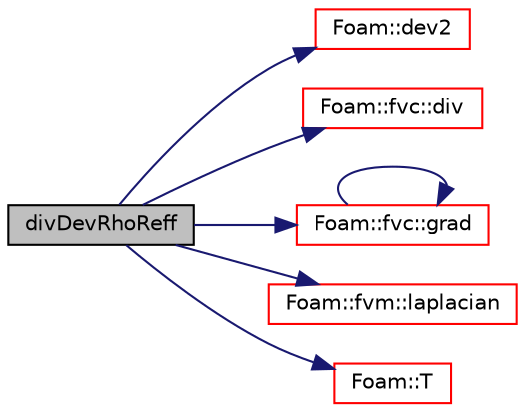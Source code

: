 digraph "divDevRhoReff"
{
  bgcolor="transparent";
  edge [fontname="Helvetica",fontsize="10",labelfontname="Helvetica",labelfontsize="10"];
  node [fontname="Helvetica",fontsize="10",shape=record];
  rankdir="LR";
  Node978 [label="divDevRhoReff",height=0.2,width=0.4,color="black", fillcolor="grey75", style="filled", fontcolor="black"];
  Node978 -> Node979 [color="midnightblue",fontsize="10",style="solid",fontname="Helvetica"];
  Node979 [label="Foam::dev2",height=0.2,width=0.4,color="red",URL="$a21851.html#a01b360e0d7ad7b43a8037fc09929e96f"];
  Node978 -> Node983 [color="midnightblue",fontsize="10",style="solid",fontname="Helvetica"];
  Node983 [label="Foam::fvc::div",height=0.2,width=0.4,color="red",URL="$a21861.html#a585533948ad80abfe589d920c641f251"];
  Node978 -> Node1277 [color="midnightblue",fontsize="10",style="solid",fontname="Helvetica"];
  Node1277 [label="Foam::fvc::grad",height=0.2,width=0.4,color="red",URL="$a21861.html#a7c00ec90ecc15ed3005255e42c52827a"];
  Node1277 -> Node1277 [color="midnightblue",fontsize="10",style="solid",fontname="Helvetica"];
  Node978 -> Node1279 [color="midnightblue",fontsize="10",style="solid",fontname="Helvetica"];
  Node1279 [label="Foam::fvm::laplacian",height=0.2,width=0.4,color="red",URL="$a21862.html#a05679b154654e47e9f1e2fbd2bc0bae0"];
  Node978 -> Node1034 [color="midnightblue",fontsize="10",style="solid",fontname="Helvetica"];
  Node1034 [label="Foam::T",height=0.2,width=0.4,color="red",URL="$a21851.html#ae57fda0abb14bb0944947c463c6e09d4"];
}
